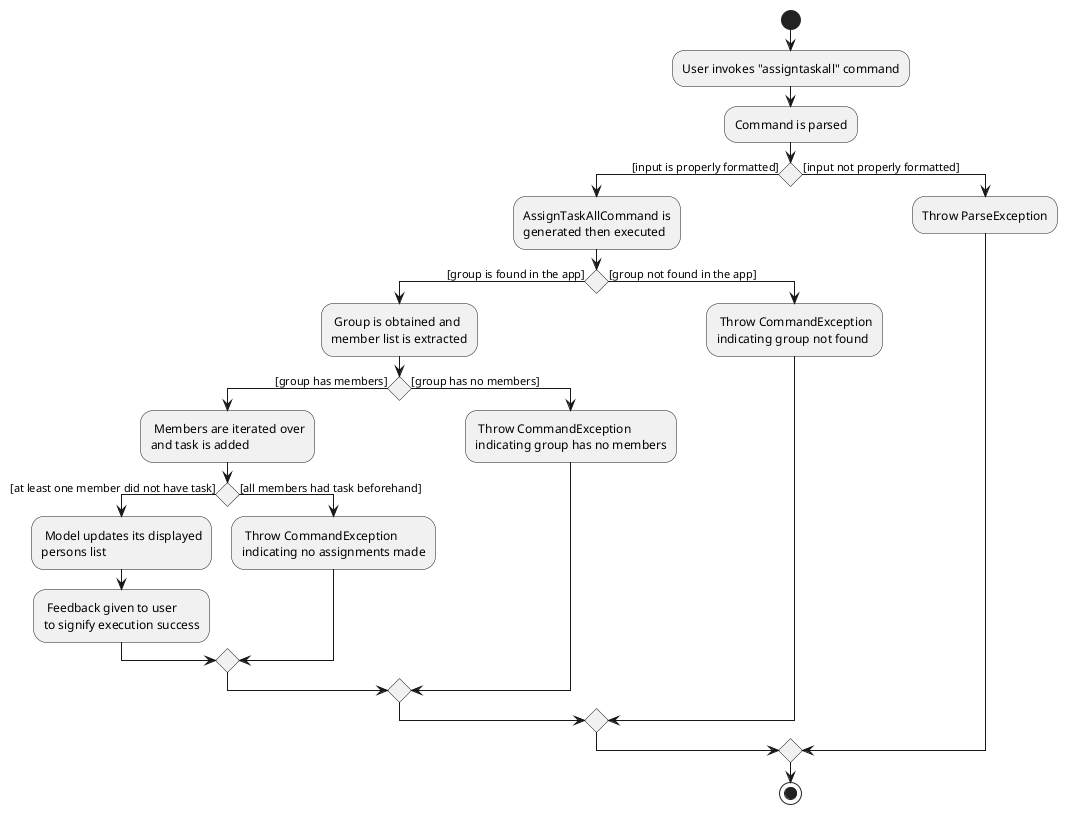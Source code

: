 @startuml
'https://plantuml.com/activity-diagram-beta

start
:User invokes "assigntaskall" command;
:Command is parsed;

if () then ([input is properly formatted])
    :AssignTaskAllCommand is
    generated then executed;

    if () then ([group is found in the app])
        : Group is obtained and
        member list is extracted;

        if () then ([group has members])
            : Members are iterated over
            and task is added;

            if () then ([at least one member did not have task])
                : Model updates its displayed
                persons list;
                : Feedback given to user
                to signify execution success;
            else ([all members had task beforehand])
                : Throw CommandException
                indicating no assignments made;
            endif
        else ([group has no members])
            : Throw CommandException
            indicating group has no members;
        endif
    else ([group not found in the app])
        : Throw CommandException
        indicating group not found;
    endif

else ([input not properly formatted])
    :Throw ParseException;
endif
stop

@enduml
